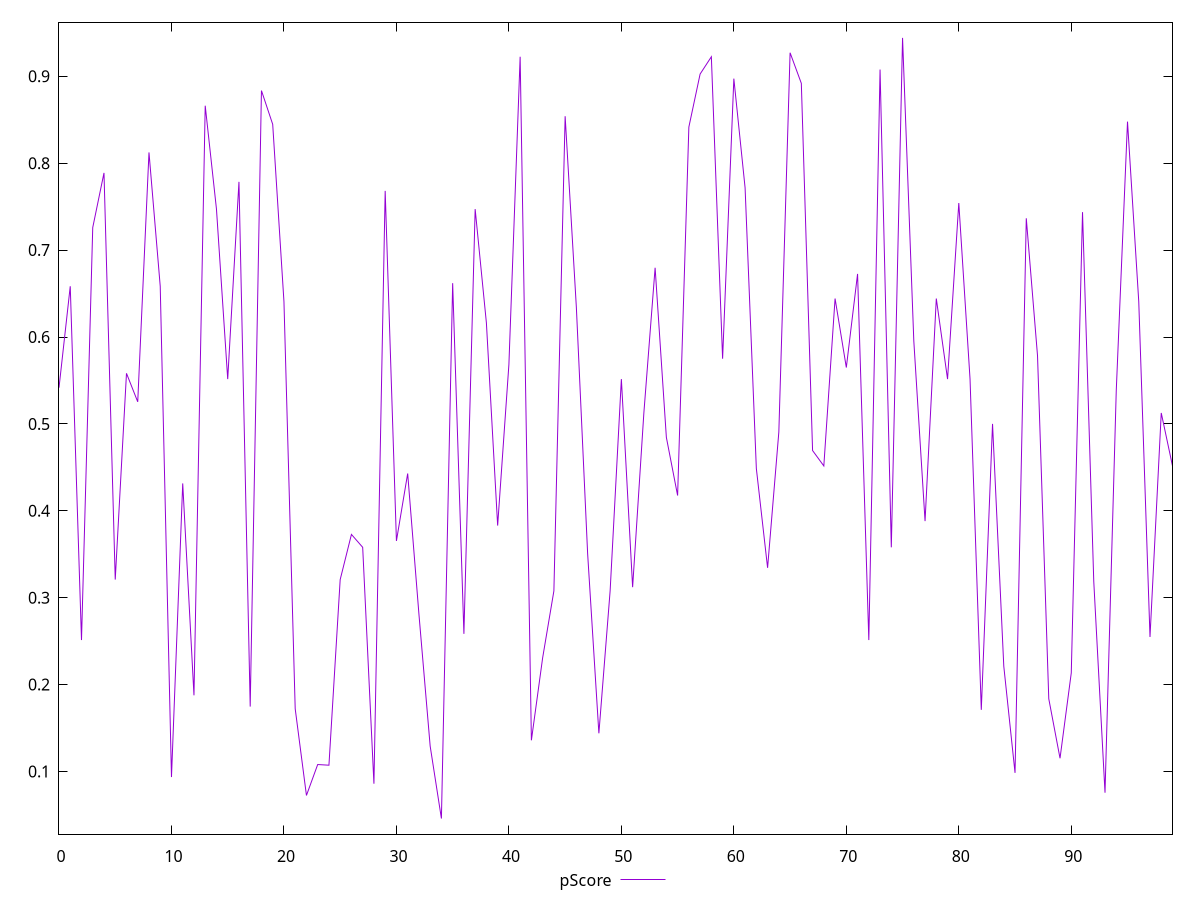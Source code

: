 reset

$pScore <<EOF
0 0.5416747679987608
1 0.6584122022344121
2 0.25124457293432734
3 0.7259873563451261
4 0.7888615069358331
5 0.32084699346177964
6 0.5582136495838276
7 0.5254107572246296
8 0.812436702916459
9 0.6584122022344121
10 0.09361426987673704
11 0.43152934857222425
12 0.18767306947280848
13 0.8661807692318217
14 0.7471962883887935
15 0.5515662647930765
16 0.7785709223829543
17 0.17470174518718862
18 0.8835898170791612
19 0.8447597629968958
20 0.6407439339997596
21 0.17221489028066628
22 0.0724530054110164
23 0.10801514232500159
24 0.10724409059049755
25 0.32084699346177964
26 0.3728283622283932
27 0.35799188782046293
28 0.08593204249031211
29 0.7681878250731414
30 0.36534760307969977
31 0.44292601842693125
32 0.2811564989162073
33 0.1292308021079473
34 0.04588765417323626
35 0.6619575474623955
36 0.2584340533861809
37 0.7471962883887935
38 0.6162243471391701
39 0.3829979349557569
40 0.568261150503693
41 0.9225091444925659
42 0.13589238301808992
43 0.23078152685278286
44 0.307806107739294
45 0.8540758457107169
46 0.6337094002810157
47 0.3507606847241942
48 0.1439282143479247
49 0.307806107739294
50 0.5515662647930765
51 0.3121001998375601
52 0.512608532205872
53 0.6797255438571691
54 0.48452136148054553
55 0.4175947771385457
56 0.8416120845728439
57 0.9026301480675658
58 0.9225091444925659
59 0.5750084637653881
60 0.8973389534944881
61 0.77165831779064
62 0.4487066999006886
63 0.33436836121044056
64 0.4906745842751102
65 0.92714006627535
66 0.8919266564395804
67 0.4693658233953647
68 0.4516174975642825
69 0.6442687984389641
70 0.5649020143450572
71 0.6726113921804429
72 0.25124457293432734
73 0.9077964004802882
74 0.35799188782046293
75 0.944218276513489
76 0.59546933809556
77 0.38816658760399136
78 0.6442687984389659
79 0.5515662647930765
80 0.7542224503349442
81 0.5515662647930765
82 0.1709845358359482
83 0.5
84 0.22114967733357177
85 0.09841712875205433
86 0.7366129745608316
87 0.5783962805340623
88 0.183685964769428
89 0.11521316193647624
90 0.21341660881275337
91 0.7436739457165549
92 0.3186403684439367
93 0.07560378739367579
94 0.5383994165928612
95 0.8478866456046148
96 0.6407439339997596
97 0.2548157701001122
98 0.512608532205872
99 0.4516174975642825
EOF

set key outside below
set xrange [0:99]
set yrange [0.027921041726431204:0.9621848889602941]
set trange [0.027921041726431204:0.9621848889602941]
set terminal svg size 640, 500 enhanced background rgb 'white'
set output "report_00015_2021-02-09T16-11-33.973Z/max-potential-fid/samples/pages+cached+noadtech+nomedia/pScore/values.svg"

plot $pScore title "pScore" with line

reset
